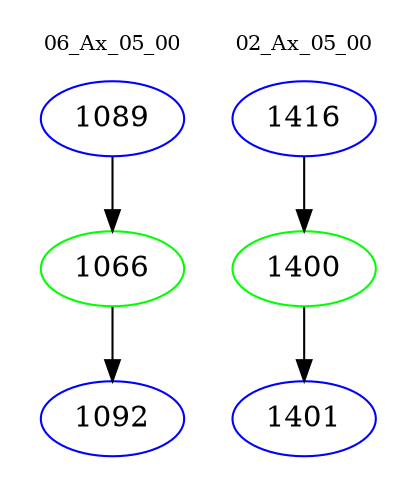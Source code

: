 digraph{
subgraph cluster_0 {
color = white
label = "06_Ax_05_00";
fontsize=10;
T0_1089 [label="1089", color="blue"]
T0_1089 -> T0_1066 [color="black"]
T0_1066 [label="1066", color="green"]
T0_1066 -> T0_1092 [color="black"]
T0_1092 [label="1092", color="blue"]
}
subgraph cluster_1 {
color = white
label = "02_Ax_05_00";
fontsize=10;
T1_1416 [label="1416", color="blue"]
T1_1416 -> T1_1400 [color="black"]
T1_1400 [label="1400", color="green"]
T1_1400 -> T1_1401 [color="black"]
T1_1401 [label="1401", color="blue"]
}
}
